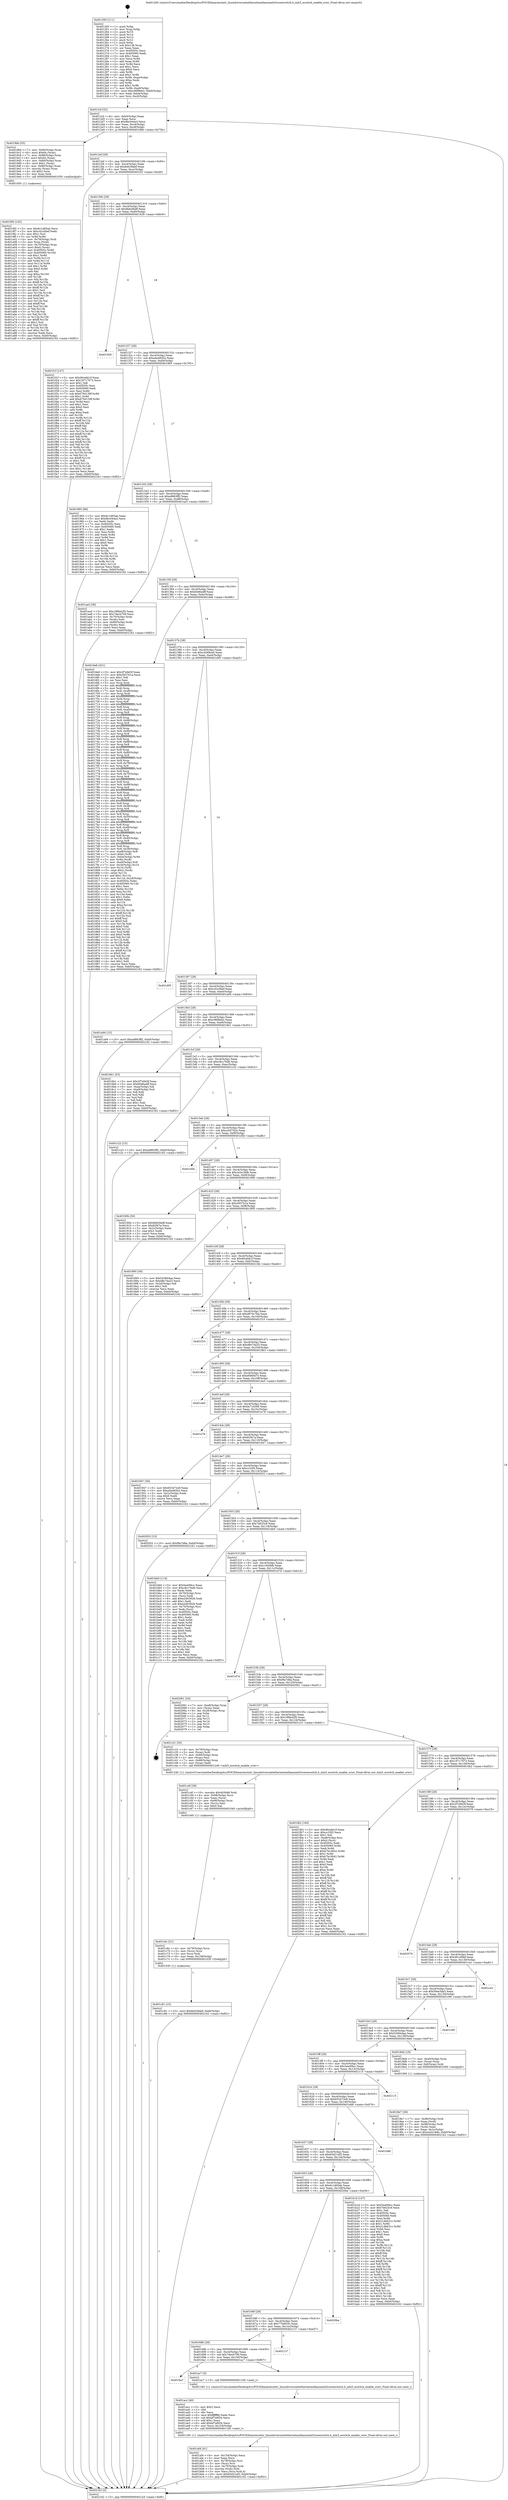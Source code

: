 digraph "0x401260" {
  label = "0x401260 (/mnt/c/Users/mathe/Desktop/tcc/POCII/binaries/extr_linuxdriversnetethernetmellanoxmlx5coreeswitch.h_mlx5_eswitch_enable_sriov_Final-ollvm.out::main(0))"
  labelloc = "t"
  node[shape=record]

  Entry [label="",width=0.3,height=0.3,shape=circle,fillcolor=black,style=filled]
  "0x4012cf" [label="{
     0x4012cf [32]\l
     | [instrs]\l
     &nbsp;&nbsp;0x4012cf \<+6\>: mov -0xb0(%rbp),%eax\l
     &nbsp;&nbsp;0x4012d5 \<+2\>: mov %eax,%ecx\l
     &nbsp;&nbsp;0x4012d7 \<+6\>: sub $0x8bc044a3,%ecx\l
     &nbsp;&nbsp;0x4012dd \<+6\>: mov %eax,-0xc4(%rbp)\l
     &nbsp;&nbsp;0x4012e3 \<+6\>: mov %ecx,-0xc8(%rbp)\l
     &nbsp;&nbsp;0x4012e9 \<+6\>: je 00000000004019bb \<main+0x75b\>\l
  }"]
  "0x4019bb" [label="{
     0x4019bb [55]\l
     | [instrs]\l
     &nbsp;&nbsp;0x4019bb \<+7\>: mov -0x90(%rbp),%rax\l
     &nbsp;&nbsp;0x4019c2 \<+6\>: movl $0x64,(%rax)\l
     &nbsp;&nbsp;0x4019c8 \<+7\>: mov -0x88(%rbp),%rax\l
     &nbsp;&nbsp;0x4019cf \<+6\>: movl $0x64,(%rax)\l
     &nbsp;&nbsp;0x4019d5 \<+4\>: mov -0x80(%rbp),%rax\l
     &nbsp;&nbsp;0x4019d9 \<+6\>: movl $0x1,(%rax)\l
     &nbsp;&nbsp;0x4019df \<+4\>: mov -0x80(%rbp),%rax\l
     &nbsp;&nbsp;0x4019e3 \<+3\>: movslq (%rax),%rax\l
     &nbsp;&nbsp;0x4019e6 \<+4\>: shl $0x2,%rax\l
     &nbsp;&nbsp;0x4019ea \<+3\>: mov %rax,%rdi\l
     &nbsp;&nbsp;0x4019ed \<+5\>: call 0000000000401050 \<malloc@plt\>\l
     | [calls]\l
     &nbsp;&nbsp;0x401050 \{1\} (unknown)\l
  }"]
  "0x4012ef" [label="{
     0x4012ef [28]\l
     | [instrs]\l
     &nbsp;&nbsp;0x4012ef \<+5\>: jmp 00000000004012f4 \<main+0x94\>\l
     &nbsp;&nbsp;0x4012f4 \<+6\>: mov -0xc4(%rbp),%eax\l
     &nbsp;&nbsp;0x4012fa \<+5\>: sub $0x8d438abf,%eax\l
     &nbsp;&nbsp;0x4012ff \<+6\>: mov %eax,-0xcc(%rbp)\l
     &nbsp;&nbsp;0x401305 \<+6\>: je 0000000000401f1f \<main+0xcbf\>\l
  }"]
  Exit [label="",width=0.3,height=0.3,shape=circle,fillcolor=black,style=filled,peripheries=2]
  "0x401f1f" [label="{
     0x401f1f [147]\l
     | [instrs]\l
     &nbsp;&nbsp;0x401f1f \<+5\>: mov $0xd0cebb1f,%eax\l
     &nbsp;&nbsp;0x401f24 \<+5\>: mov $0x19717073,%ecx\l
     &nbsp;&nbsp;0x401f29 \<+2\>: mov $0x1,%dl\l
     &nbsp;&nbsp;0x401f2b \<+7\>: mov 0x40505c,%esi\l
     &nbsp;&nbsp;0x401f32 \<+7\>: mov 0x405060,%edi\l
     &nbsp;&nbsp;0x401f39 \<+3\>: mov %esi,%r8d\l
     &nbsp;&nbsp;0x401f3c \<+7\>: sub $0x6794139f,%r8d\l
     &nbsp;&nbsp;0x401f43 \<+4\>: sub $0x1,%r8d\l
     &nbsp;&nbsp;0x401f47 \<+7\>: add $0x6794139f,%r8d\l
     &nbsp;&nbsp;0x401f4e \<+4\>: imul %r8d,%esi\l
     &nbsp;&nbsp;0x401f52 \<+3\>: and $0x1,%esi\l
     &nbsp;&nbsp;0x401f55 \<+3\>: cmp $0x0,%esi\l
     &nbsp;&nbsp;0x401f58 \<+4\>: sete %r9b\l
     &nbsp;&nbsp;0x401f5c \<+3\>: cmp $0xa,%edi\l
     &nbsp;&nbsp;0x401f5f \<+4\>: setl %r10b\l
     &nbsp;&nbsp;0x401f63 \<+3\>: mov %r9b,%r11b\l
     &nbsp;&nbsp;0x401f66 \<+4\>: xor $0xff,%r11b\l
     &nbsp;&nbsp;0x401f6a \<+3\>: mov %r10b,%bl\l
     &nbsp;&nbsp;0x401f6d \<+3\>: xor $0xff,%bl\l
     &nbsp;&nbsp;0x401f70 \<+3\>: xor $0x1,%dl\l
     &nbsp;&nbsp;0x401f73 \<+3\>: mov %r11b,%r14b\l
     &nbsp;&nbsp;0x401f76 \<+4\>: and $0xff,%r14b\l
     &nbsp;&nbsp;0x401f7a \<+3\>: and %dl,%r9b\l
     &nbsp;&nbsp;0x401f7d \<+3\>: mov %bl,%r15b\l
     &nbsp;&nbsp;0x401f80 \<+4\>: and $0xff,%r15b\l
     &nbsp;&nbsp;0x401f84 \<+3\>: and %dl,%r10b\l
     &nbsp;&nbsp;0x401f87 \<+3\>: or %r9b,%r14b\l
     &nbsp;&nbsp;0x401f8a \<+3\>: or %r10b,%r15b\l
     &nbsp;&nbsp;0x401f8d \<+3\>: xor %r15b,%r14b\l
     &nbsp;&nbsp;0x401f90 \<+3\>: or %bl,%r11b\l
     &nbsp;&nbsp;0x401f93 \<+4\>: xor $0xff,%r11b\l
     &nbsp;&nbsp;0x401f97 \<+3\>: or $0x1,%dl\l
     &nbsp;&nbsp;0x401f9a \<+3\>: and %dl,%r11b\l
     &nbsp;&nbsp;0x401f9d \<+3\>: or %r11b,%r14b\l
     &nbsp;&nbsp;0x401fa0 \<+4\>: test $0x1,%r14b\l
     &nbsp;&nbsp;0x401fa4 \<+3\>: cmovne %ecx,%eax\l
     &nbsp;&nbsp;0x401fa7 \<+6\>: mov %eax,-0xb0(%rbp)\l
     &nbsp;&nbsp;0x401fad \<+5\>: jmp 0000000000402162 \<main+0xf02\>\l
  }"]
  "0x40130b" [label="{
     0x40130b [28]\l
     | [instrs]\l
     &nbsp;&nbsp;0x40130b \<+5\>: jmp 0000000000401310 \<main+0xb0\>\l
     &nbsp;&nbsp;0x401310 \<+6\>: mov -0xc4(%rbp),%eax\l
     &nbsp;&nbsp;0x401316 \<+5\>: sub $0x9b628a9f,%eax\l
     &nbsp;&nbsp;0x40131b \<+6\>: mov %eax,-0xd0(%rbp)\l
     &nbsp;&nbsp;0x401321 \<+6\>: je 0000000000401929 \<main+0x6c9\>\l
  }"]
  "0x401c81" [label="{
     0x401c81 [15]\l
     | [instrs]\l
     &nbsp;&nbsp;0x401c81 \<+10\>: movl $0x8d438abf,-0xb0(%rbp)\l
     &nbsp;&nbsp;0x401c8b \<+5\>: jmp 0000000000402162 \<main+0xf02\>\l
  }"]
  "0x401929" [label="{
     0x401929\l
  }", style=dashed]
  "0x401327" [label="{
     0x401327 [28]\l
     | [instrs]\l
     &nbsp;&nbsp;0x401327 \<+5\>: jmp 000000000040132c \<main+0xcc\>\l
     &nbsp;&nbsp;0x40132c \<+6\>: mov -0xc4(%rbp),%eax\l
     &nbsp;&nbsp;0x401332 \<+5\>: sub $0xa4a482b2,%eax\l
     &nbsp;&nbsp;0x401337 \<+6\>: mov %eax,-0xd4(%rbp)\l
     &nbsp;&nbsp;0x40133d \<+6\>: je 0000000000401965 \<main+0x705\>\l
  }"]
  "0x401c6c" [label="{
     0x401c6c [21]\l
     | [instrs]\l
     &nbsp;&nbsp;0x401c6c \<+4\>: mov -0x78(%rbp),%rcx\l
     &nbsp;&nbsp;0x401c70 \<+3\>: mov (%rcx),%rcx\l
     &nbsp;&nbsp;0x401c73 \<+3\>: mov %rcx,%rdi\l
     &nbsp;&nbsp;0x401c76 \<+6\>: mov %eax,-0x158(%rbp)\l
     &nbsp;&nbsp;0x401c7c \<+5\>: call 0000000000401030 \<free@plt\>\l
     | [calls]\l
     &nbsp;&nbsp;0x401030 \{1\} (unknown)\l
  }"]
  "0x401965" [label="{
     0x401965 [86]\l
     | [instrs]\l
     &nbsp;&nbsp;0x401965 \<+5\>: mov $0x6c1d65ab,%eax\l
     &nbsp;&nbsp;0x40196a \<+5\>: mov $0x8bc044a3,%ecx\l
     &nbsp;&nbsp;0x40196f \<+2\>: xor %edx,%edx\l
     &nbsp;&nbsp;0x401971 \<+7\>: mov 0x40505c,%esi\l
     &nbsp;&nbsp;0x401978 \<+7\>: mov 0x405060,%edi\l
     &nbsp;&nbsp;0x40197f \<+3\>: sub $0x1,%edx\l
     &nbsp;&nbsp;0x401982 \<+3\>: mov %esi,%r8d\l
     &nbsp;&nbsp;0x401985 \<+3\>: add %edx,%r8d\l
     &nbsp;&nbsp;0x401988 \<+4\>: imul %r8d,%esi\l
     &nbsp;&nbsp;0x40198c \<+3\>: and $0x1,%esi\l
     &nbsp;&nbsp;0x40198f \<+3\>: cmp $0x0,%esi\l
     &nbsp;&nbsp;0x401992 \<+4\>: sete %r9b\l
     &nbsp;&nbsp;0x401996 \<+3\>: cmp $0xa,%edi\l
     &nbsp;&nbsp;0x401999 \<+4\>: setl %r10b\l
     &nbsp;&nbsp;0x40199d \<+3\>: mov %r9b,%r11b\l
     &nbsp;&nbsp;0x4019a0 \<+3\>: and %r10b,%r11b\l
     &nbsp;&nbsp;0x4019a3 \<+3\>: xor %r10b,%r9b\l
     &nbsp;&nbsp;0x4019a6 \<+3\>: or %r9b,%r11b\l
     &nbsp;&nbsp;0x4019a9 \<+4\>: test $0x1,%r11b\l
     &nbsp;&nbsp;0x4019ad \<+3\>: cmovne %ecx,%eax\l
     &nbsp;&nbsp;0x4019b0 \<+6\>: mov %eax,-0xb0(%rbp)\l
     &nbsp;&nbsp;0x4019b6 \<+5\>: jmp 0000000000402162 \<main+0xf02\>\l
  }"]
  "0x401343" [label="{
     0x401343 [28]\l
     | [instrs]\l
     &nbsp;&nbsp;0x401343 \<+5\>: jmp 0000000000401348 \<main+0xe8\>\l
     &nbsp;&nbsp;0x401348 \<+6\>: mov -0xc4(%rbp),%eax\l
     &nbsp;&nbsp;0x40134e \<+5\>: sub $0xa9863ff2,%eax\l
     &nbsp;&nbsp;0x401353 \<+6\>: mov %eax,-0xd8(%rbp)\l
     &nbsp;&nbsp;0x401359 \<+6\>: je 0000000000401aa3 \<main+0x843\>\l
  }"]
  "0x401c4f" [label="{
     0x401c4f [29]\l
     | [instrs]\l
     &nbsp;&nbsp;0x401c4f \<+10\>: movabs $0x4030d6,%rdi\l
     &nbsp;&nbsp;0x401c59 \<+4\>: mov -0x68(%rbp),%rcx\l
     &nbsp;&nbsp;0x401c5d \<+2\>: mov %eax,(%rcx)\l
     &nbsp;&nbsp;0x401c5f \<+4\>: mov -0x68(%rbp),%rcx\l
     &nbsp;&nbsp;0x401c63 \<+2\>: mov (%rcx),%esi\l
     &nbsp;&nbsp;0x401c65 \<+2\>: mov $0x0,%al\l
     &nbsp;&nbsp;0x401c67 \<+5\>: call 0000000000401040 \<printf@plt\>\l
     | [calls]\l
     &nbsp;&nbsp;0x401040 \{1\} (unknown)\l
  }"]
  "0x401aa3" [label="{
     0x401aa3 [36]\l
     | [instrs]\l
     &nbsp;&nbsp;0x401aa3 \<+5\>: mov $0x188b42f5,%eax\l
     &nbsp;&nbsp;0x401aa8 \<+5\>: mov $0x7decb709,%ecx\l
     &nbsp;&nbsp;0x401aad \<+4\>: mov -0x70(%rbp),%rdx\l
     &nbsp;&nbsp;0x401ab1 \<+2\>: mov (%rdx),%esi\l
     &nbsp;&nbsp;0x401ab3 \<+4\>: mov -0x80(%rbp),%rdx\l
     &nbsp;&nbsp;0x401ab7 \<+2\>: cmp (%rdx),%esi\l
     &nbsp;&nbsp;0x401ab9 \<+3\>: cmovl %ecx,%eax\l
     &nbsp;&nbsp;0x401abc \<+6\>: mov %eax,-0xb0(%rbp)\l
     &nbsp;&nbsp;0x401ac2 \<+5\>: jmp 0000000000402162 \<main+0xf02\>\l
  }"]
  "0x40135f" [label="{
     0x40135f [28]\l
     | [instrs]\l
     &nbsp;&nbsp;0x40135f \<+5\>: jmp 0000000000401364 \<main+0x104\>\l
     &nbsp;&nbsp;0x401364 \<+6\>: mov -0xc4(%rbp),%eax\l
     &nbsp;&nbsp;0x40136a \<+5\>: sub $0xb0d6a4ff,%eax\l
     &nbsp;&nbsp;0x40136f \<+6\>: mov %eax,-0xdc(%rbp)\l
     &nbsp;&nbsp;0x401375 \<+6\>: je 00000000004016e6 \<main+0x486\>\l
  }"]
  "0x401af4" [label="{
     0x401af4 [41]\l
     | [instrs]\l
     &nbsp;&nbsp;0x401af4 \<+6\>: mov -0x154(%rbp),%ecx\l
     &nbsp;&nbsp;0x401afa \<+3\>: imul %eax,%ecx\l
     &nbsp;&nbsp;0x401afd \<+4\>: mov -0x78(%rbp),%rsi\l
     &nbsp;&nbsp;0x401b01 \<+3\>: mov (%rsi),%rsi\l
     &nbsp;&nbsp;0x401b04 \<+4\>: mov -0x70(%rbp),%rdi\l
     &nbsp;&nbsp;0x401b08 \<+3\>: movslq (%rdi),%rdi\l
     &nbsp;&nbsp;0x401b0b \<+3\>: mov %ecx,(%rsi,%rdi,4)\l
     &nbsp;&nbsp;0x401b0e \<+10\>: movl $0x65d21af3,-0xb0(%rbp)\l
     &nbsp;&nbsp;0x401b18 \<+5\>: jmp 0000000000402162 \<main+0xf02\>\l
  }"]
  "0x4016e6" [label="{
     0x4016e6 [431]\l
     | [instrs]\l
     &nbsp;&nbsp;0x4016e6 \<+5\>: mov $0x2f7e9d3f,%eax\l
     &nbsp;&nbsp;0x4016eb \<+5\>: mov $0xcf457b1a,%ecx\l
     &nbsp;&nbsp;0x4016f0 \<+2\>: mov $0x1,%dl\l
     &nbsp;&nbsp;0x4016f2 \<+2\>: xor %esi,%esi\l
     &nbsp;&nbsp;0x4016f4 \<+3\>: mov %rsp,%rdi\l
     &nbsp;&nbsp;0x4016f7 \<+4\>: add $0xfffffffffffffff0,%rdi\l
     &nbsp;&nbsp;0x4016fb \<+3\>: mov %rdi,%rsp\l
     &nbsp;&nbsp;0x4016fe \<+7\>: mov %rdi,-0xa8(%rbp)\l
     &nbsp;&nbsp;0x401705 \<+3\>: mov %rsp,%rdi\l
     &nbsp;&nbsp;0x401708 \<+4\>: add $0xfffffffffffffff0,%rdi\l
     &nbsp;&nbsp;0x40170c \<+3\>: mov %rdi,%rsp\l
     &nbsp;&nbsp;0x40170f \<+3\>: mov %rsp,%r8\l
     &nbsp;&nbsp;0x401712 \<+4\>: add $0xfffffffffffffff0,%r8\l
     &nbsp;&nbsp;0x401716 \<+3\>: mov %r8,%rsp\l
     &nbsp;&nbsp;0x401719 \<+7\>: mov %r8,-0xa0(%rbp)\l
     &nbsp;&nbsp;0x401720 \<+3\>: mov %rsp,%r8\l
     &nbsp;&nbsp;0x401723 \<+4\>: add $0xfffffffffffffff0,%r8\l
     &nbsp;&nbsp;0x401727 \<+3\>: mov %r8,%rsp\l
     &nbsp;&nbsp;0x40172a \<+7\>: mov %r8,-0x98(%rbp)\l
     &nbsp;&nbsp;0x401731 \<+3\>: mov %rsp,%r8\l
     &nbsp;&nbsp;0x401734 \<+4\>: add $0xfffffffffffffff0,%r8\l
     &nbsp;&nbsp;0x401738 \<+3\>: mov %r8,%rsp\l
     &nbsp;&nbsp;0x40173b \<+7\>: mov %r8,-0x90(%rbp)\l
     &nbsp;&nbsp;0x401742 \<+3\>: mov %rsp,%r8\l
     &nbsp;&nbsp;0x401745 \<+4\>: add $0xfffffffffffffff0,%r8\l
     &nbsp;&nbsp;0x401749 \<+3\>: mov %r8,%rsp\l
     &nbsp;&nbsp;0x40174c \<+7\>: mov %r8,-0x88(%rbp)\l
     &nbsp;&nbsp;0x401753 \<+3\>: mov %rsp,%r8\l
     &nbsp;&nbsp;0x401756 \<+4\>: add $0xfffffffffffffff0,%r8\l
     &nbsp;&nbsp;0x40175a \<+3\>: mov %r8,%rsp\l
     &nbsp;&nbsp;0x40175d \<+4\>: mov %r8,-0x80(%rbp)\l
     &nbsp;&nbsp;0x401761 \<+3\>: mov %rsp,%r8\l
     &nbsp;&nbsp;0x401764 \<+4\>: add $0xfffffffffffffff0,%r8\l
     &nbsp;&nbsp;0x401768 \<+3\>: mov %r8,%rsp\l
     &nbsp;&nbsp;0x40176b \<+4\>: mov %r8,-0x78(%rbp)\l
     &nbsp;&nbsp;0x40176f \<+3\>: mov %rsp,%r8\l
     &nbsp;&nbsp;0x401772 \<+4\>: add $0xfffffffffffffff0,%r8\l
     &nbsp;&nbsp;0x401776 \<+3\>: mov %r8,%rsp\l
     &nbsp;&nbsp;0x401779 \<+4\>: mov %r8,-0x70(%rbp)\l
     &nbsp;&nbsp;0x40177d \<+3\>: mov %rsp,%r8\l
     &nbsp;&nbsp;0x401780 \<+4\>: add $0xfffffffffffffff0,%r8\l
     &nbsp;&nbsp;0x401784 \<+3\>: mov %r8,%rsp\l
     &nbsp;&nbsp;0x401787 \<+4\>: mov %r8,-0x68(%rbp)\l
     &nbsp;&nbsp;0x40178b \<+3\>: mov %rsp,%r8\l
     &nbsp;&nbsp;0x40178e \<+4\>: add $0xfffffffffffffff0,%r8\l
     &nbsp;&nbsp;0x401792 \<+3\>: mov %r8,%rsp\l
     &nbsp;&nbsp;0x401795 \<+4\>: mov %r8,-0x60(%rbp)\l
     &nbsp;&nbsp;0x401799 \<+3\>: mov %rsp,%r8\l
     &nbsp;&nbsp;0x40179c \<+4\>: add $0xfffffffffffffff0,%r8\l
     &nbsp;&nbsp;0x4017a0 \<+3\>: mov %r8,%rsp\l
     &nbsp;&nbsp;0x4017a3 \<+4\>: mov %r8,-0x58(%rbp)\l
     &nbsp;&nbsp;0x4017a7 \<+3\>: mov %rsp,%r8\l
     &nbsp;&nbsp;0x4017aa \<+4\>: add $0xfffffffffffffff0,%r8\l
     &nbsp;&nbsp;0x4017ae \<+3\>: mov %r8,%rsp\l
     &nbsp;&nbsp;0x4017b1 \<+4\>: mov %r8,-0x50(%rbp)\l
     &nbsp;&nbsp;0x4017b5 \<+3\>: mov %rsp,%r8\l
     &nbsp;&nbsp;0x4017b8 \<+4\>: add $0xfffffffffffffff0,%r8\l
     &nbsp;&nbsp;0x4017bc \<+3\>: mov %r8,%rsp\l
     &nbsp;&nbsp;0x4017bf \<+4\>: mov %r8,-0x48(%rbp)\l
     &nbsp;&nbsp;0x4017c3 \<+3\>: mov %rsp,%r8\l
     &nbsp;&nbsp;0x4017c6 \<+4\>: add $0xfffffffffffffff0,%r8\l
     &nbsp;&nbsp;0x4017ca \<+3\>: mov %r8,%rsp\l
     &nbsp;&nbsp;0x4017cd \<+4\>: mov %r8,-0x40(%rbp)\l
     &nbsp;&nbsp;0x4017d1 \<+3\>: mov %rsp,%r8\l
     &nbsp;&nbsp;0x4017d4 \<+4\>: add $0xfffffffffffffff0,%r8\l
     &nbsp;&nbsp;0x4017d8 \<+3\>: mov %r8,%rsp\l
     &nbsp;&nbsp;0x4017db \<+4\>: mov %r8,-0x38(%rbp)\l
     &nbsp;&nbsp;0x4017df \<+7\>: mov -0xa8(%rbp),%r8\l
     &nbsp;&nbsp;0x4017e6 \<+7\>: movl $0x0,(%r8)\l
     &nbsp;&nbsp;0x4017ed \<+7\>: mov -0xb4(%rbp),%r9d\l
     &nbsp;&nbsp;0x4017f4 \<+3\>: mov %r9d,(%rdi)\l
     &nbsp;&nbsp;0x4017f7 \<+7\>: mov -0xa0(%rbp),%r8\l
     &nbsp;&nbsp;0x4017fe \<+7\>: mov -0xc0(%rbp),%r10\l
     &nbsp;&nbsp;0x401805 \<+3\>: mov %r10,(%r8)\l
     &nbsp;&nbsp;0x401808 \<+3\>: cmpl $0x2,(%rdi)\l
     &nbsp;&nbsp;0x40180b \<+4\>: setne %r11b\l
     &nbsp;&nbsp;0x40180f \<+4\>: and $0x1,%r11b\l
     &nbsp;&nbsp;0x401813 \<+4\>: mov %r11b,-0x2d(%rbp)\l
     &nbsp;&nbsp;0x401817 \<+7\>: mov 0x40505c,%ebx\l
     &nbsp;&nbsp;0x40181e \<+8\>: mov 0x405060,%r14d\l
     &nbsp;&nbsp;0x401826 \<+3\>: sub $0x1,%esi\l
     &nbsp;&nbsp;0x401829 \<+3\>: mov %ebx,%r15d\l
     &nbsp;&nbsp;0x40182c \<+3\>: add %esi,%r15d\l
     &nbsp;&nbsp;0x40182f \<+4\>: imul %r15d,%ebx\l
     &nbsp;&nbsp;0x401833 \<+3\>: and $0x1,%ebx\l
     &nbsp;&nbsp;0x401836 \<+3\>: cmp $0x0,%ebx\l
     &nbsp;&nbsp;0x401839 \<+4\>: sete %r11b\l
     &nbsp;&nbsp;0x40183d \<+4\>: cmp $0xa,%r14d\l
     &nbsp;&nbsp;0x401841 \<+4\>: setl %r12b\l
     &nbsp;&nbsp;0x401845 \<+3\>: mov %r11b,%r13b\l
     &nbsp;&nbsp;0x401848 \<+4\>: xor $0xff,%r13b\l
     &nbsp;&nbsp;0x40184c \<+3\>: mov %r12b,%sil\l
     &nbsp;&nbsp;0x40184f \<+4\>: xor $0xff,%sil\l
     &nbsp;&nbsp;0x401853 \<+3\>: xor $0x0,%dl\l
     &nbsp;&nbsp;0x401856 \<+3\>: mov %r13b,%dil\l
     &nbsp;&nbsp;0x401859 \<+4\>: and $0x0,%dil\l
     &nbsp;&nbsp;0x40185d \<+3\>: and %dl,%r11b\l
     &nbsp;&nbsp;0x401860 \<+3\>: mov %sil,%r8b\l
     &nbsp;&nbsp;0x401863 \<+4\>: and $0x0,%r8b\l
     &nbsp;&nbsp;0x401867 \<+3\>: and %dl,%r12b\l
     &nbsp;&nbsp;0x40186a \<+3\>: or %r11b,%dil\l
     &nbsp;&nbsp;0x40186d \<+3\>: or %r12b,%r8b\l
     &nbsp;&nbsp;0x401870 \<+3\>: xor %r8b,%dil\l
     &nbsp;&nbsp;0x401873 \<+3\>: or %sil,%r13b\l
     &nbsp;&nbsp;0x401876 \<+4\>: xor $0xff,%r13b\l
     &nbsp;&nbsp;0x40187a \<+3\>: or $0x0,%dl\l
     &nbsp;&nbsp;0x40187d \<+3\>: and %dl,%r13b\l
     &nbsp;&nbsp;0x401880 \<+3\>: or %r13b,%dil\l
     &nbsp;&nbsp;0x401883 \<+4\>: test $0x1,%dil\l
     &nbsp;&nbsp;0x401887 \<+3\>: cmovne %ecx,%eax\l
     &nbsp;&nbsp;0x40188a \<+6\>: mov %eax,-0xb0(%rbp)\l
     &nbsp;&nbsp;0x401890 \<+5\>: jmp 0000000000402162 \<main+0xf02\>\l
  }"]
  "0x40137b" [label="{
     0x40137b [28]\l
     | [instrs]\l
     &nbsp;&nbsp;0x40137b \<+5\>: jmp 0000000000401380 \<main+0x120\>\l
     &nbsp;&nbsp;0x401380 \<+6\>: mov -0xc4(%rbp),%eax\l
     &nbsp;&nbsp;0x401386 \<+5\>: sub $0xc4268ce0,%eax\l
     &nbsp;&nbsp;0x40138b \<+6\>: mov %eax,-0xe0(%rbp)\l
     &nbsp;&nbsp;0x401391 \<+6\>: je 0000000000401d05 \<main+0xaa5\>\l
  }"]
  "0x401acc" [label="{
     0x401acc [40]\l
     | [instrs]\l
     &nbsp;&nbsp;0x401acc \<+5\>: mov $0x2,%ecx\l
     &nbsp;&nbsp;0x401ad1 \<+1\>: cltd\l
     &nbsp;&nbsp;0x401ad2 \<+2\>: idiv %ecx\l
     &nbsp;&nbsp;0x401ad4 \<+6\>: imul $0xfffffffe,%edx,%ecx\l
     &nbsp;&nbsp;0x401ada \<+6\>: sub $0xbf7e6f34,%ecx\l
     &nbsp;&nbsp;0x401ae0 \<+3\>: add $0x1,%ecx\l
     &nbsp;&nbsp;0x401ae3 \<+6\>: add $0xbf7e6f34,%ecx\l
     &nbsp;&nbsp;0x401ae9 \<+6\>: mov %ecx,-0x154(%rbp)\l
     &nbsp;&nbsp;0x401aef \<+5\>: call 0000000000401160 \<next_i\>\l
     | [calls]\l
     &nbsp;&nbsp;0x401160 \{1\} (/mnt/c/Users/mathe/Desktop/tcc/POCII/binaries/extr_linuxdriversnetethernetmellanoxmlx5coreeswitch.h_mlx5_eswitch_enable_sriov_Final-ollvm.out::next_i)\l
  }"]
  "0x401d05" [label="{
     0x401d05\l
  }", style=dashed]
  "0x401397" [label="{
     0x401397 [28]\l
     | [instrs]\l
     &nbsp;&nbsp;0x401397 \<+5\>: jmp 000000000040139c \<main+0x13c\>\l
     &nbsp;&nbsp;0x40139c \<+6\>: mov -0xc4(%rbp),%eax\l
     &nbsp;&nbsp;0x4013a2 \<+5\>: sub $0xc42c0bef,%eax\l
     &nbsp;&nbsp;0x4013a7 \<+6\>: mov %eax,-0xe4(%rbp)\l
     &nbsp;&nbsp;0x4013ad \<+6\>: je 0000000000401a94 \<main+0x834\>\l
  }"]
  "0x4016a7" [label="{
     0x4016a7\l
  }", style=dashed]
  "0x401a94" [label="{
     0x401a94 [15]\l
     | [instrs]\l
     &nbsp;&nbsp;0x401a94 \<+10\>: movl $0xa9863ff2,-0xb0(%rbp)\l
     &nbsp;&nbsp;0x401a9e \<+5\>: jmp 0000000000402162 \<main+0xf02\>\l
  }"]
  "0x4013b3" [label="{
     0x4013b3 [28]\l
     | [instrs]\l
     &nbsp;&nbsp;0x4013b3 \<+5\>: jmp 00000000004013b8 \<main+0x158\>\l
     &nbsp;&nbsp;0x4013b8 \<+6\>: mov -0xc4(%rbp),%eax\l
     &nbsp;&nbsp;0x4013be \<+5\>: sub $0xc96f9eb2,%eax\l
     &nbsp;&nbsp;0x4013c3 \<+6\>: mov %eax,-0xe8(%rbp)\l
     &nbsp;&nbsp;0x4013c9 \<+6\>: je 00000000004016b1 \<main+0x451\>\l
  }"]
  "0x401ac7" [label="{
     0x401ac7 [5]\l
     | [instrs]\l
     &nbsp;&nbsp;0x401ac7 \<+5\>: call 0000000000401160 \<next_i\>\l
     | [calls]\l
     &nbsp;&nbsp;0x401160 \{1\} (/mnt/c/Users/mathe/Desktop/tcc/POCII/binaries/extr_linuxdriversnetethernetmellanoxmlx5coreeswitch.h_mlx5_eswitch_enable_sriov_Final-ollvm.out::next_i)\l
  }"]
  "0x4016b1" [label="{
     0x4016b1 [53]\l
     | [instrs]\l
     &nbsp;&nbsp;0x4016b1 \<+5\>: mov $0x2f7e9d3f,%eax\l
     &nbsp;&nbsp;0x4016b6 \<+5\>: mov $0xb0d6a4ff,%ecx\l
     &nbsp;&nbsp;0x4016bb \<+6\>: mov -0xaa(%rbp),%dl\l
     &nbsp;&nbsp;0x4016c1 \<+7\>: mov -0xa9(%rbp),%sil\l
     &nbsp;&nbsp;0x4016c8 \<+3\>: mov %dl,%dil\l
     &nbsp;&nbsp;0x4016cb \<+3\>: and %sil,%dil\l
     &nbsp;&nbsp;0x4016ce \<+3\>: xor %sil,%dl\l
     &nbsp;&nbsp;0x4016d1 \<+3\>: or %dl,%dil\l
     &nbsp;&nbsp;0x4016d4 \<+4\>: test $0x1,%dil\l
     &nbsp;&nbsp;0x4016d8 \<+3\>: cmovne %ecx,%eax\l
     &nbsp;&nbsp;0x4016db \<+6\>: mov %eax,-0xb0(%rbp)\l
     &nbsp;&nbsp;0x4016e1 \<+5\>: jmp 0000000000402162 \<main+0xf02\>\l
  }"]
  "0x4013cf" [label="{
     0x4013cf [28]\l
     | [instrs]\l
     &nbsp;&nbsp;0x4013cf \<+5\>: jmp 00000000004013d4 \<main+0x174\>\l
     &nbsp;&nbsp;0x4013d4 \<+6\>: mov -0xc4(%rbp),%eax\l
     &nbsp;&nbsp;0x4013da \<+5\>: sub $0xc9cc7bd6,%eax\l
     &nbsp;&nbsp;0x4013df \<+6\>: mov %eax,-0xec(%rbp)\l
     &nbsp;&nbsp;0x4013e5 \<+6\>: je 0000000000401c22 \<main+0x9c2\>\l
  }"]
  "0x402162" [label="{
     0x402162 [5]\l
     | [instrs]\l
     &nbsp;&nbsp;0x402162 \<+5\>: jmp 00000000004012cf \<main+0x6f\>\l
  }"]
  "0x401260" [label="{
     0x401260 [111]\l
     | [instrs]\l
     &nbsp;&nbsp;0x401260 \<+1\>: push %rbp\l
     &nbsp;&nbsp;0x401261 \<+3\>: mov %rsp,%rbp\l
     &nbsp;&nbsp;0x401264 \<+2\>: push %r15\l
     &nbsp;&nbsp;0x401266 \<+2\>: push %r14\l
     &nbsp;&nbsp;0x401268 \<+2\>: push %r13\l
     &nbsp;&nbsp;0x40126a \<+2\>: push %r12\l
     &nbsp;&nbsp;0x40126c \<+1\>: push %rbx\l
     &nbsp;&nbsp;0x40126d \<+7\>: sub $0x138,%rsp\l
     &nbsp;&nbsp;0x401274 \<+2\>: xor %eax,%eax\l
     &nbsp;&nbsp;0x401276 \<+7\>: mov 0x40505c,%ecx\l
     &nbsp;&nbsp;0x40127d \<+7\>: mov 0x405060,%edx\l
     &nbsp;&nbsp;0x401284 \<+3\>: sub $0x1,%eax\l
     &nbsp;&nbsp;0x401287 \<+3\>: mov %ecx,%r8d\l
     &nbsp;&nbsp;0x40128a \<+3\>: add %eax,%r8d\l
     &nbsp;&nbsp;0x40128d \<+4\>: imul %r8d,%ecx\l
     &nbsp;&nbsp;0x401291 \<+3\>: and $0x1,%ecx\l
     &nbsp;&nbsp;0x401294 \<+3\>: cmp $0x0,%ecx\l
     &nbsp;&nbsp;0x401297 \<+4\>: sete %r9b\l
     &nbsp;&nbsp;0x40129b \<+4\>: and $0x1,%r9b\l
     &nbsp;&nbsp;0x40129f \<+7\>: mov %r9b,-0xaa(%rbp)\l
     &nbsp;&nbsp;0x4012a6 \<+3\>: cmp $0xa,%edx\l
     &nbsp;&nbsp;0x4012a9 \<+4\>: setl %r9b\l
     &nbsp;&nbsp;0x4012ad \<+4\>: and $0x1,%r9b\l
     &nbsp;&nbsp;0x4012b1 \<+7\>: mov %r9b,-0xa9(%rbp)\l
     &nbsp;&nbsp;0x4012b8 \<+10\>: movl $0xc96f9eb2,-0xb0(%rbp)\l
     &nbsp;&nbsp;0x4012c2 \<+6\>: mov %edi,-0xb4(%rbp)\l
     &nbsp;&nbsp;0x4012c8 \<+7\>: mov %rsi,-0xc0(%rbp)\l
  }"]
  "0x40168b" [label="{
     0x40168b [28]\l
     | [instrs]\l
     &nbsp;&nbsp;0x40168b \<+5\>: jmp 0000000000401690 \<main+0x430\>\l
     &nbsp;&nbsp;0x401690 \<+6\>: mov -0xc4(%rbp),%eax\l
     &nbsp;&nbsp;0x401696 \<+5\>: sub $0x7decb709,%eax\l
     &nbsp;&nbsp;0x40169b \<+6\>: mov %eax,-0x150(%rbp)\l
     &nbsp;&nbsp;0x4016a1 \<+6\>: je 0000000000401ac7 \<main+0x867\>\l
  }"]
  "0x402137" [label="{
     0x402137\l
  }", style=dashed]
  "0x401c22" [label="{
     0x401c22 [15]\l
     | [instrs]\l
     &nbsp;&nbsp;0x401c22 \<+10\>: movl $0xa9863ff2,-0xb0(%rbp)\l
     &nbsp;&nbsp;0x401c2c \<+5\>: jmp 0000000000402162 \<main+0xf02\>\l
  }"]
  "0x4013eb" [label="{
     0x4013eb [28]\l
     | [instrs]\l
     &nbsp;&nbsp;0x4013eb \<+5\>: jmp 00000000004013f0 \<main+0x190\>\l
     &nbsp;&nbsp;0x4013f0 \<+6\>: mov -0xc4(%rbp),%eax\l
     &nbsp;&nbsp;0x4013f6 \<+5\>: sub $0xccb5742e,%eax\l
     &nbsp;&nbsp;0x4013fb \<+6\>: mov %eax,-0xf0(%rbp)\l
     &nbsp;&nbsp;0x401401 \<+6\>: je 0000000000401d5b \<main+0xafb\>\l
  }"]
  "0x40166f" [label="{
     0x40166f [28]\l
     | [instrs]\l
     &nbsp;&nbsp;0x40166f \<+5\>: jmp 0000000000401674 \<main+0x414\>\l
     &nbsp;&nbsp;0x401674 \<+6\>: mov -0xc4(%rbp),%eax\l
     &nbsp;&nbsp;0x40167a \<+5\>: sub $0x770d91fc,%eax\l
     &nbsp;&nbsp;0x40167f \<+6\>: mov %eax,-0x14c(%rbp)\l
     &nbsp;&nbsp;0x401685 \<+6\>: je 0000000000402137 \<main+0xed7\>\l
  }"]
  "0x401d5b" [label="{
     0x401d5b\l
  }", style=dashed]
  "0x401407" [label="{
     0x401407 [28]\l
     | [instrs]\l
     &nbsp;&nbsp;0x401407 \<+5\>: jmp 000000000040140c \<main+0x1ac\>\l
     &nbsp;&nbsp;0x40140c \<+6\>: mov -0xc4(%rbp),%eax\l
     &nbsp;&nbsp;0x401412 \<+5\>: sub $0xce2e18db,%eax\l
     &nbsp;&nbsp;0x401417 \<+6\>: mov %eax,-0xf4(%rbp)\l
     &nbsp;&nbsp;0x40141d \<+6\>: je 000000000040190b \<main+0x6ab\>\l
  }"]
  "0x4020be" [label="{
     0x4020be\l
  }", style=dashed]
  "0x40190b" [label="{
     0x40190b [30]\l
     | [instrs]\l
     &nbsp;&nbsp;0x40190b \<+5\>: mov $0x9b628a9f,%eax\l
     &nbsp;&nbsp;0x401910 \<+5\>: mov $0x82f47a,%ecx\l
     &nbsp;&nbsp;0x401915 \<+3\>: mov -0x2c(%rbp),%edx\l
     &nbsp;&nbsp;0x401918 \<+3\>: cmp $0x1,%edx\l
     &nbsp;&nbsp;0x40191b \<+3\>: cmovl %ecx,%eax\l
     &nbsp;&nbsp;0x40191e \<+6\>: mov %eax,-0xb0(%rbp)\l
     &nbsp;&nbsp;0x401924 \<+5\>: jmp 0000000000402162 \<main+0xf02\>\l
  }"]
  "0x401423" [label="{
     0x401423 [28]\l
     | [instrs]\l
     &nbsp;&nbsp;0x401423 \<+5\>: jmp 0000000000401428 \<main+0x1c8\>\l
     &nbsp;&nbsp;0x401428 \<+6\>: mov -0xc4(%rbp),%eax\l
     &nbsp;&nbsp;0x40142e \<+5\>: sub $0xcf457b1a,%eax\l
     &nbsp;&nbsp;0x401433 \<+6\>: mov %eax,-0xf8(%rbp)\l
     &nbsp;&nbsp;0x401439 \<+6\>: je 0000000000401895 \<main+0x635\>\l
  }"]
  "0x401653" [label="{
     0x401653 [28]\l
     | [instrs]\l
     &nbsp;&nbsp;0x401653 \<+5\>: jmp 0000000000401658 \<main+0x3f8\>\l
     &nbsp;&nbsp;0x401658 \<+6\>: mov -0xc4(%rbp),%eax\l
     &nbsp;&nbsp;0x40165e \<+5\>: sub $0x6c1d65ab,%eax\l
     &nbsp;&nbsp;0x401663 \<+6\>: mov %eax,-0x148(%rbp)\l
     &nbsp;&nbsp;0x401669 \<+6\>: je 00000000004020be \<main+0xe5e\>\l
  }"]
  "0x401895" [label="{
     0x401895 [30]\l
     | [instrs]\l
     &nbsp;&nbsp;0x401895 \<+5\>: mov $0x520844aa,%eax\l
     &nbsp;&nbsp;0x40189a \<+5\>: mov $0xd8e74a25,%ecx\l
     &nbsp;&nbsp;0x40189f \<+3\>: mov -0x2d(%rbp),%dl\l
     &nbsp;&nbsp;0x4018a2 \<+3\>: test $0x1,%dl\l
     &nbsp;&nbsp;0x4018a5 \<+3\>: cmovne %ecx,%eax\l
     &nbsp;&nbsp;0x4018a8 \<+6\>: mov %eax,-0xb0(%rbp)\l
     &nbsp;&nbsp;0x4018ae \<+5\>: jmp 0000000000402162 \<main+0xf02\>\l
  }"]
  "0x40143f" [label="{
     0x40143f [28]\l
     | [instrs]\l
     &nbsp;&nbsp;0x40143f \<+5\>: jmp 0000000000401444 \<main+0x1e4\>\l
     &nbsp;&nbsp;0x401444 \<+6\>: mov -0xc4(%rbp),%eax\l
     &nbsp;&nbsp;0x40144a \<+5\>: sub $0xd0cebb1f,%eax\l
     &nbsp;&nbsp;0x40144f \<+6\>: mov %eax,-0xfc(%rbp)\l
     &nbsp;&nbsp;0x401455 \<+6\>: je 000000000040214b \<main+0xeeb\>\l
  }"]
  "0x401b1d" [label="{
     0x401b1d [147]\l
     | [instrs]\l
     &nbsp;&nbsp;0x401b1d \<+5\>: mov $0x5ea0f4cc,%eax\l
     &nbsp;&nbsp;0x401b22 \<+5\>: mov $0x7b625c9,%ecx\l
     &nbsp;&nbsp;0x401b27 \<+2\>: mov $0x1,%dl\l
     &nbsp;&nbsp;0x401b29 \<+7\>: mov 0x40505c,%esi\l
     &nbsp;&nbsp;0x401b30 \<+7\>: mov 0x405060,%edi\l
     &nbsp;&nbsp;0x401b37 \<+3\>: mov %esi,%r8d\l
     &nbsp;&nbsp;0x401b3a \<+7\>: add $0x21dbb31c,%r8d\l
     &nbsp;&nbsp;0x401b41 \<+4\>: sub $0x1,%r8d\l
     &nbsp;&nbsp;0x401b45 \<+7\>: sub $0x21dbb31c,%r8d\l
     &nbsp;&nbsp;0x401b4c \<+4\>: imul %r8d,%esi\l
     &nbsp;&nbsp;0x401b50 \<+3\>: and $0x1,%esi\l
     &nbsp;&nbsp;0x401b53 \<+3\>: cmp $0x0,%esi\l
     &nbsp;&nbsp;0x401b56 \<+4\>: sete %r9b\l
     &nbsp;&nbsp;0x401b5a \<+3\>: cmp $0xa,%edi\l
     &nbsp;&nbsp;0x401b5d \<+4\>: setl %r10b\l
     &nbsp;&nbsp;0x401b61 \<+3\>: mov %r9b,%r11b\l
     &nbsp;&nbsp;0x401b64 \<+4\>: xor $0xff,%r11b\l
     &nbsp;&nbsp;0x401b68 \<+3\>: mov %r10b,%bl\l
     &nbsp;&nbsp;0x401b6b \<+3\>: xor $0xff,%bl\l
     &nbsp;&nbsp;0x401b6e \<+3\>: xor $0x1,%dl\l
     &nbsp;&nbsp;0x401b71 \<+3\>: mov %r11b,%r14b\l
     &nbsp;&nbsp;0x401b74 \<+4\>: and $0xff,%r14b\l
     &nbsp;&nbsp;0x401b78 \<+3\>: and %dl,%r9b\l
     &nbsp;&nbsp;0x401b7b \<+3\>: mov %bl,%r15b\l
     &nbsp;&nbsp;0x401b7e \<+4\>: and $0xff,%r15b\l
     &nbsp;&nbsp;0x401b82 \<+3\>: and %dl,%r10b\l
     &nbsp;&nbsp;0x401b85 \<+3\>: or %r9b,%r14b\l
     &nbsp;&nbsp;0x401b88 \<+3\>: or %r10b,%r15b\l
     &nbsp;&nbsp;0x401b8b \<+3\>: xor %r15b,%r14b\l
     &nbsp;&nbsp;0x401b8e \<+3\>: or %bl,%r11b\l
     &nbsp;&nbsp;0x401b91 \<+4\>: xor $0xff,%r11b\l
     &nbsp;&nbsp;0x401b95 \<+3\>: or $0x1,%dl\l
     &nbsp;&nbsp;0x401b98 \<+3\>: and %dl,%r11b\l
     &nbsp;&nbsp;0x401b9b \<+3\>: or %r11b,%r14b\l
     &nbsp;&nbsp;0x401b9e \<+4\>: test $0x1,%r14b\l
     &nbsp;&nbsp;0x401ba2 \<+3\>: cmovne %ecx,%eax\l
     &nbsp;&nbsp;0x401ba5 \<+6\>: mov %eax,-0xb0(%rbp)\l
     &nbsp;&nbsp;0x401bab \<+5\>: jmp 0000000000402162 \<main+0xf02\>\l
  }"]
  "0x40214b" [label="{
     0x40214b\l
  }", style=dashed]
  "0x40145b" [label="{
     0x40145b [28]\l
     | [instrs]\l
     &nbsp;&nbsp;0x40145b \<+5\>: jmp 0000000000401460 \<main+0x200\>\l
     &nbsp;&nbsp;0x401460 \<+6\>: mov -0xc4(%rbp),%eax\l
     &nbsp;&nbsp;0x401466 \<+5\>: sub $0xd870c7bd,%eax\l
     &nbsp;&nbsp;0x40146b \<+6\>: mov %eax,-0x100(%rbp)\l
     &nbsp;&nbsp;0x401471 \<+6\>: je 0000000000401f10 \<main+0xcb0\>\l
  }"]
  "0x401637" [label="{
     0x401637 [28]\l
     | [instrs]\l
     &nbsp;&nbsp;0x401637 \<+5\>: jmp 000000000040163c \<main+0x3dc\>\l
     &nbsp;&nbsp;0x40163c \<+6\>: mov -0xc4(%rbp),%eax\l
     &nbsp;&nbsp;0x401642 \<+5\>: sub $0x65d21af3,%eax\l
     &nbsp;&nbsp;0x401647 \<+6\>: mov %eax,-0x144(%rbp)\l
     &nbsp;&nbsp;0x40164d \<+6\>: je 0000000000401b1d \<main+0x8bd\>\l
  }"]
  "0x401f10" [label="{
     0x401f10\l
  }", style=dashed]
  "0x401477" [label="{
     0x401477 [28]\l
     | [instrs]\l
     &nbsp;&nbsp;0x401477 \<+5\>: jmp 000000000040147c \<main+0x21c\>\l
     &nbsp;&nbsp;0x40147c \<+6\>: mov -0xc4(%rbp),%eax\l
     &nbsp;&nbsp;0x401482 \<+5\>: sub $0xd8e74a25,%eax\l
     &nbsp;&nbsp;0x401487 \<+6\>: mov %eax,-0x104(%rbp)\l
     &nbsp;&nbsp;0x40148d \<+6\>: je 00000000004018b3 \<main+0x653\>\l
  }"]
  "0x401dd6" [label="{
     0x401dd6\l
  }", style=dashed]
  "0x4018b3" [label="{
     0x4018b3\l
  }", style=dashed]
  "0x401493" [label="{
     0x401493 [28]\l
     | [instrs]\l
     &nbsp;&nbsp;0x401493 \<+5\>: jmp 0000000000401498 \<main+0x238\>\l
     &nbsp;&nbsp;0x401498 \<+6\>: mov -0xc4(%rbp),%eax\l
     &nbsp;&nbsp;0x40149e \<+5\>: sub $0xef480d74,%eax\l
     &nbsp;&nbsp;0x4014a3 \<+6\>: mov %eax,-0x108(%rbp)\l
     &nbsp;&nbsp;0x4014a9 \<+6\>: je 0000000000401de5 \<main+0xb85\>\l
  }"]
  "0x40161b" [label="{
     0x40161b [28]\l
     | [instrs]\l
     &nbsp;&nbsp;0x40161b \<+5\>: jmp 0000000000401620 \<main+0x3c0\>\l
     &nbsp;&nbsp;0x401620 \<+6\>: mov -0xc4(%rbp),%eax\l
     &nbsp;&nbsp;0x401626 \<+5\>: sub $0x653472e9,%eax\l
     &nbsp;&nbsp;0x40162b \<+6\>: mov %eax,-0x140(%rbp)\l
     &nbsp;&nbsp;0x401631 \<+6\>: je 0000000000401dd6 \<main+0xb76\>\l
  }"]
  "0x401de5" [label="{
     0x401de5\l
  }", style=dashed]
  "0x4014af" [label="{
     0x4014af [28]\l
     | [instrs]\l
     &nbsp;&nbsp;0x4014af \<+5\>: jmp 00000000004014b4 \<main+0x254\>\l
     &nbsp;&nbsp;0x4014b4 \<+6\>: mov -0xc4(%rbp),%eax\l
     &nbsp;&nbsp;0x4014ba \<+5\>: sub $0xfa71d308,%eax\l
     &nbsp;&nbsp;0x4014bf \<+6\>: mov %eax,-0x10c(%rbp)\l
     &nbsp;&nbsp;0x4014c5 \<+6\>: je 0000000000401e78 \<main+0xc18\>\l
  }"]
  "0x402115" [label="{
     0x402115\l
  }", style=dashed]
  "0x401e78" [label="{
     0x401e78\l
  }", style=dashed]
  "0x4014cb" [label="{
     0x4014cb [28]\l
     | [instrs]\l
     &nbsp;&nbsp;0x4014cb \<+5\>: jmp 00000000004014d0 \<main+0x270\>\l
     &nbsp;&nbsp;0x4014d0 \<+6\>: mov -0xc4(%rbp),%eax\l
     &nbsp;&nbsp;0x4014d6 \<+5\>: sub $0x82f47a,%eax\l
     &nbsp;&nbsp;0x4014db \<+6\>: mov %eax,-0x110(%rbp)\l
     &nbsp;&nbsp;0x4014e1 \<+6\>: je 0000000000401947 \<main+0x6e7\>\l
  }"]
  "0x4019f2" [label="{
     0x4019f2 [162]\l
     | [instrs]\l
     &nbsp;&nbsp;0x4019f2 \<+5\>: mov $0x6c1d65ab,%ecx\l
     &nbsp;&nbsp;0x4019f7 \<+5\>: mov $0xc42c0bef,%edx\l
     &nbsp;&nbsp;0x4019fc \<+3\>: mov $0x1,%sil\l
     &nbsp;&nbsp;0x4019ff \<+3\>: xor %r8d,%r8d\l
     &nbsp;&nbsp;0x401a02 \<+4\>: mov -0x78(%rbp),%rdi\l
     &nbsp;&nbsp;0x401a06 \<+3\>: mov %rax,(%rdi)\l
     &nbsp;&nbsp;0x401a09 \<+4\>: mov -0x70(%rbp),%rax\l
     &nbsp;&nbsp;0x401a0d \<+6\>: movl $0x0,(%rax)\l
     &nbsp;&nbsp;0x401a13 \<+8\>: mov 0x40505c,%r9d\l
     &nbsp;&nbsp;0x401a1b \<+8\>: mov 0x405060,%r10d\l
     &nbsp;&nbsp;0x401a23 \<+4\>: sub $0x1,%r8d\l
     &nbsp;&nbsp;0x401a27 \<+3\>: mov %r9d,%r11d\l
     &nbsp;&nbsp;0x401a2a \<+3\>: add %r8d,%r11d\l
     &nbsp;&nbsp;0x401a2d \<+4\>: imul %r11d,%r9d\l
     &nbsp;&nbsp;0x401a31 \<+4\>: and $0x1,%r9d\l
     &nbsp;&nbsp;0x401a35 \<+4\>: cmp $0x0,%r9d\l
     &nbsp;&nbsp;0x401a39 \<+3\>: sete %bl\l
     &nbsp;&nbsp;0x401a3c \<+4\>: cmp $0xa,%r10d\l
     &nbsp;&nbsp;0x401a40 \<+4\>: setl %r14b\l
     &nbsp;&nbsp;0x401a44 \<+3\>: mov %bl,%r15b\l
     &nbsp;&nbsp;0x401a47 \<+4\>: xor $0xff,%r15b\l
     &nbsp;&nbsp;0x401a4b \<+3\>: mov %r14b,%r12b\l
     &nbsp;&nbsp;0x401a4e \<+4\>: xor $0xff,%r12b\l
     &nbsp;&nbsp;0x401a52 \<+4\>: xor $0x1,%sil\l
     &nbsp;&nbsp;0x401a56 \<+3\>: mov %r15b,%r13b\l
     &nbsp;&nbsp;0x401a59 \<+4\>: and $0xff,%r13b\l
     &nbsp;&nbsp;0x401a5d \<+3\>: and %sil,%bl\l
     &nbsp;&nbsp;0x401a60 \<+3\>: mov %r12b,%al\l
     &nbsp;&nbsp;0x401a63 \<+2\>: and $0xff,%al\l
     &nbsp;&nbsp;0x401a65 \<+3\>: and %sil,%r14b\l
     &nbsp;&nbsp;0x401a68 \<+3\>: or %bl,%r13b\l
     &nbsp;&nbsp;0x401a6b \<+3\>: or %r14b,%al\l
     &nbsp;&nbsp;0x401a6e \<+3\>: xor %al,%r13b\l
     &nbsp;&nbsp;0x401a71 \<+3\>: or %r12b,%r15b\l
     &nbsp;&nbsp;0x401a74 \<+4\>: xor $0xff,%r15b\l
     &nbsp;&nbsp;0x401a78 \<+4\>: or $0x1,%sil\l
     &nbsp;&nbsp;0x401a7c \<+3\>: and %sil,%r15b\l
     &nbsp;&nbsp;0x401a7f \<+3\>: or %r15b,%r13b\l
     &nbsp;&nbsp;0x401a82 \<+4\>: test $0x1,%r13b\l
     &nbsp;&nbsp;0x401a86 \<+3\>: cmovne %edx,%ecx\l
     &nbsp;&nbsp;0x401a89 \<+6\>: mov %ecx,-0xb0(%rbp)\l
     &nbsp;&nbsp;0x401a8f \<+5\>: jmp 0000000000402162 \<main+0xf02\>\l
  }"]
  "0x401947" [label="{
     0x401947 [30]\l
     | [instrs]\l
     &nbsp;&nbsp;0x401947 \<+5\>: mov $0x653472e9,%eax\l
     &nbsp;&nbsp;0x40194c \<+5\>: mov $0xa4a482b2,%ecx\l
     &nbsp;&nbsp;0x401951 \<+3\>: mov -0x2c(%rbp),%edx\l
     &nbsp;&nbsp;0x401954 \<+3\>: cmp $0x0,%edx\l
     &nbsp;&nbsp;0x401957 \<+3\>: cmove %ecx,%eax\l
     &nbsp;&nbsp;0x40195a \<+6\>: mov %eax,-0xb0(%rbp)\l
     &nbsp;&nbsp;0x401960 \<+5\>: jmp 0000000000402162 \<main+0xf02\>\l
  }"]
  "0x4014e7" [label="{
     0x4014e7 [28]\l
     | [instrs]\l
     &nbsp;&nbsp;0x4014e7 \<+5\>: jmp 00000000004014ec \<main+0x28c\>\l
     &nbsp;&nbsp;0x4014ec \<+6\>: mov -0xc4(%rbp),%eax\l
     &nbsp;&nbsp;0x4014f2 \<+5\>: sub $0xcc33f3,%eax\l
     &nbsp;&nbsp;0x4014f7 \<+6\>: mov %eax,-0x114(%rbp)\l
     &nbsp;&nbsp;0x4014fd \<+6\>: je 0000000000402052 \<main+0xdf2\>\l
  }"]
  "0x4018e7" [label="{
     0x4018e7 [36]\l
     | [instrs]\l
     &nbsp;&nbsp;0x4018e7 \<+7\>: mov -0x98(%rbp),%rdi\l
     &nbsp;&nbsp;0x4018ee \<+2\>: mov %eax,(%rdi)\l
     &nbsp;&nbsp;0x4018f0 \<+7\>: mov -0x98(%rbp),%rdi\l
     &nbsp;&nbsp;0x4018f7 \<+2\>: mov (%rdi),%eax\l
     &nbsp;&nbsp;0x4018f9 \<+3\>: mov %eax,-0x2c(%rbp)\l
     &nbsp;&nbsp;0x4018fc \<+10\>: movl $0xce2e18db,-0xb0(%rbp)\l
     &nbsp;&nbsp;0x401906 \<+5\>: jmp 0000000000402162 \<main+0xf02\>\l
  }"]
  "0x402052" [label="{
     0x402052 [15]\l
     | [instrs]\l
     &nbsp;&nbsp;0x402052 \<+10\>: movl $0xf9a7d8a,-0xb0(%rbp)\l
     &nbsp;&nbsp;0x40205c \<+5\>: jmp 0000000000402162 \<main+0xf02\>\l
  }"]
  "0x401503" [label="{
     0x401503 [28]\l
     | [instrs]\l
     &nbsp;&nbsp;0x401503 \<+5\>: jmp 0000000000401508 \<main+0x2a8\>\l
     &nbsp;&nbsp;0x401508 \<+6\>: mov -0xc4(%rbp),%eax\l
     &nbsp;&nbsp;0x40150e \<+5\>: sub $0x7b625c9,%eax\l
     &nbsp;&nbsp;0x401513 \<+6\>: mov %eax,-0x118(%rbp)\l
     &nbsp;&nbsp;0x401519 \<+6\>: je 0000000000401bb0 \<main+0x950\>\l
  }"]
  "0x4015ff" [label="{
     0x4015ff [28]\l
     | [instrs]\l
     &nbsp;&nbsp;0x4015ff \<+5\>: jmp 0000000000401604 \<main+0x3a4\>\l
     &nbsp;&nbsp;0x401604 \<+6\>: mov -0xc4(%rbp),%eax\l
     &nbsp;&nbsp;0x40160a \<+5\>: sub $0x5ea0f4cc,%eax\l
     &nbsp;&nbsp;0x40160f \<+6\>: mov %eax,-0x13c(%rbp)\l
     &nbsp;&nbsp;0x401615 \<+6\>: je 0000000000402115 \<main+0xeb5\>\l
  }"]
  "0x401bb0" [label="{
     0x401bb0 [114]\l
     | [instrs]\l
     &nbsp;&nbsp;0x401bb0 \<+5\>: mov $0x5ea0f4cc,%eax\l
     &nbsp;&nbsp;0x401bb5 \<+5\>: mov $0xc9cc7bd6,%ecx\l
     &nbsp;&nbsp;0x401bba \<+2\>: xor %edx,%edx\l
     &nbsp;&nbsp;0x401bbc \<+4\>: mov -0x70(%rbp),%rsi\l
     &nbsp;&nbsp;0x401bc0 \<+2\>: mov (%rsi),%edi\l
     &nbsp;&nbsp;0x401bc2 \<+6\>: add $0xe2d03928,%edi\l
     &nbsp;&nbsp;0x401bc8 \<+3\>: add $0x1,%edi\l
     &nbsp;&nbsp;0x401bcb \<+6\>: sub $0xe2d03928,%edi\l
     &nbsp;&nbsp;0x401bd1 \<+4\>: mov -0x70(%rbp),%rsi\l
     &nbsp;&nbsp;0x401bd5 \<+2\>: mov %edi,(%rsi)\l
     &nbsp;&nbsp;0x401bd7 \<+7\>: mov 0x40505c,%edi\l
     &nbsp;&nbsp;0x401bde \<+8\>: mov 0x405060,%r8d\l
     &nbsp;&nbsp;0x401be6 \<+3\>: sub $0x1,%edx\l
     &nbsp;&nbsp;0x401be9 \<+3\>: mov %edi,%r9d\l
     &nbsp;&nbsp;0x401bec \<+3\>: add %edx,%r9d\l
     &nbsp;&nbsp;0x401bef \<+4\>: imul %r9d,%edi\l
     &nbsp;&nbsp;0x401bf3 \<+3\>: and $0x1,%edi\l
     &nbsp;&nbsp;0x401bf6 \<+3\>: cmp $0x0,%edi\l
     &nbsp;&nbsp;0x401bf9 \<+4\>: sete %r10b\l
     &nbsp;&nbsp;0x401bfd \<+4\>: cmp $0xa,%r8d\l
     &nbsp;&nbsp;0x401c01 \<+4\>: setl %r11b\l
     &nbsp;&nbsp;0x401c05 \<+3\>: mov %r10b,%bl\l
     &nbsp;&nbsp;0x401c08 \<+3\>: and %r11b,%bl\l
     &nbsp;&nbsp;0x401c0b \<+3\>: xor %r11b,%r10b\l
     &nbsp;&nbsp;0x401c0e \<+3\>: or %r10b,%bl\l
     &nbsp;&nbsp;0x401c11 \<+3\>: test $0x1,%bl\l
     &nbsp;&nbsp;0x401c14 \<+3\>: cmovne %ecx,%eax\l
     &nbsp;&nbsp;0x401c17 \<+6\>: mov %eax,-0xb0(%rbp)\l
     &nbsp;&nbsp;0x401c1d \<+5\>: jmp 0000000000402162 \<main+0xf02\>\l
  }"]
  "0x40151f" [label="{
     0x40151f [28]\l
     | [instrs]\l
     &nbsp;&nbsp;0x40151f \<+5\>: jmp 0000000000401524 \<main+0x2c4\>\l
     &nbsp;&nbsp;0x401524 \<+6\>: mov -0xc4(%rbp),%eax\l
     &nbsp;&nbsp;0x40152a \<+5\>: sub $0xc160d0b,%eax\l
     &nbsp;&nbsp;0x40152f \<+6\>: mov %eax,-0x11c(%rbp)\l
     &nbsp;&nbsp;0x401535 \<+6\>: je 0000000000401d7d \<main+0xb1d\>\l
  }"]
  "0x4018d4" [label="{
     0x4018d4 [19]\l
     | [instrs]\l
     &nbsp;&nbsp;0x4018d4 \<+7\>: mov -0xa0(%rbp),%rax\l
     &nbsp;&nbsp;0x4018db \<+3\>: mov (%rax),%rax\l
     &nbsp;&nbsp;0x4018de \<+4\>: mov 0x8(%rax),%rdi\l
     &nbsp;&nbsp;0x4018e2 \<+5\>: call 0000000000401060 \<atoi@plt\>\l
     | [calls]\l
     &nbsp;&nbsp;0x401060 \{1\} (unknown)\l
  }"]
  "0x401d7d" [label="{
     0x401d7d\l
  }", style=dashed]
  "0x40153b" [label="{
     0x40153b [28]\l
     | [instrs]\l
     &nbsp;&nbsp;0x40153b \<+5\>: jmp 0000000000401540 \<main+0x2e0\>\l
     &nbsp;&nbsp;0x401540 \<+6\>: mov -0xc4(%rbp),%eax\l
     &nbsp;&nbsp;0x401546 \<+5\>: sub $0xf9a7d8a,%eax\l
     &nbsp;&nbsp;0x40154b \<+6\>: mov %eax,-0x120(%rbp)\l
     &nbsp;&nbsp;0x401551 \<+6\>: je 0000000000402061 \<main+0xe01\>\l
  }"]
  "0x4015e3" [label="{
     0x4015e3 [28]\l
     | [instrs]\l
     &nbsp;&nbsp;0x4015e3 \<+5\>: jmp 00000000004015e8 \<main+0x388\>\l
     &nbsp;&nbsp;0x4015e8 \<+6\>: mov -0xc4(%rbp),%eax\l
     &nbsp;&nbsp;0x4015ee \<+5\>: sub $0x520844aa,%eax\l
     &nbsp;&nbsp;0x4015f3 \<+6\>: mov %eax,-0x138(%rbp)\l
     &nbsp;&nbsp;0x4015f9 \<+6\>: je 00000000004018d4 \<main+0x674\>\l
  }"]
  "0x402061" [label="{
     0x402061 [24]\l
     | [instrs]\l
     &nbsp;&nbsp;0x402061 \<+7\>: mov -0xa8(%rbp),%rax\l
     &nbsp;&nbsp;0x402068 \<+2\>: mov (%rax),%eax\l
     &nbsp;&nbsp;0x40206a \<+4\>: lea -0x28(%rbp),%rsp\l
     &nbsp;&nbsp;0x40206e \<+1\>: pop %rbx\l
     &nbsp;&nbsp;0x40206f \<+2\>: pop %r12\l
     &nbsp;&nbsp;0x402071 \<+2\>: pop %r13\l
     &nbsp;&nbsp;0x402073 \<+2\>: pop %r14\l
     &nbsp;&nbsp;0x402075 \<+2\>: pop %r15\l
     &nbsp;&nbsp;0x402077 \<+1\>: pop %rbp\l
     &nbsp;&nbsp;0x402078 \<+1\>: ret\l
  }"]
  "0x401557" [label="{
     0x401557 [28]\l
     | [instrs]\l
     &nbsp;&nbsp;0x401557 \<+5\>: jmp 000000000040155c \<main+0x2fc\>\l
     &nbsp;&nbsp;0x40155c \<+6\>: mov -0xc4(%rbp),%eax\l
     &nbsp;&nbsp;0x401562 \<+5\>: sub $0x188b42f5,%eax\l
     &nbsp;&nbsp;0x401567 \<+6\>: mov %eax,-0x124(%rbp)\l
     &nbsp;&nbsp;0x40156d \<+6\>: je 0000000000401c31 \<main+0x9d1\>\l
  }"]
  "0x401c90" [label="{
     0x401c90\l
  }", style=dashed]
  "0x401c31" [label="{
     0x401c31 [30]\l
     | [instrs]\l
     &nbsp;&nbsp;0x401c31 \<+4\>: mov -0x78(%rbp),%rax\l
     &nbsp;&nbsp;0x401c35 \<+3\>: mov (%rax),%rdi\l
     &nbsp;&nbsp;0x401c38 \<+7\>: mov -0x90(%rbp),%rax\l
     &nbsp;&nbsp;0x401c3f \<+2\>: mov (%rax),%esi\l
     &nbsp;&nbsp;0x401c41 \<+7\>: mov -0x88(%rbp),%rax\l
     &nbsp;&nbsp;0x401c48 \<+2\>: mov (%rax),%edx\l
     &nbsp;&nbsp;0x401c4a \<+5\>: call 0000000000401240 \<mlx5_eswitch_enable_sriov\>\l
     | [calls]\l
     &nbsp;&nbsp;0x401240 \{1\} (/mnt/c/Users/mathe/Desktop/tcc/POCII/binaries/extr_linuxdriversnetethernetmellanoxmlx5coreeswitch.h_mlx5_eswitch_enable_sriov_Final-ollvm.out::mlx5_eswitch_enable_sriov)\l
  }"]
  "0x401573" [label="{
     0x401573 [28]\l
     | [instrs]\l
     &nbsp;&nbsp;0x401573 \<+5\>: jmp 0000000000401578 \<main+0x318\>\l
     &nbsp;&nbsp;0x401578 \<+6\>: mov -0xc4(%rbp),%eax\l
     &nbsp;&nbsp;0x40157e \<+5\>: sub $0x19717073,%eax\l
     &nbsp;&nbsp;0x401583 \<+6\>: mov %eax,-0x128(%rbp)\l
     &nbsp;&nbsp;0x401589 \<+6\>: je 0000000000401fb2 \<main+0xd52\>\l
  }"]
  "0x4015c7" [label="{
     0x4015c7 [28]\l
     | [instrs]\l
     &nbsp;&nbsp;0x4015c7 \<+5\>: jmp 00000000004015cc \<main+0x36c\>\l
     &nbsp;&nbsp;0x4015cc \<+6\>: mov -0xc4(%rbp),%eax\l
     &nbsp;&nbsp;0x4015d2 \<+5\>: sub $0x50ee3da3,%eax\l
     &nbsp;&nbsp;0x4015d7 \<+6\>: mov %eax,-0x134(%rbp)\l
     &nbsp;&nbsp;0x4015dd \<+6\>: je 0000000000401c90 \<main+0xa30\>\l
  }"]
  "0x401fb2" [label="{
     0x401fb2 [160]\l
     | [instrs]\l
     &nbsp;&nbsp;0x401fb2 \<+5\>: mov $0xd0cebb1f,%eax\l
     &nbsp;&nbsp;0x401fb7 \<+5\>: mov $0xcc33f3,%ecx\l
     &nbsp;&nbsp;0x401fbc \<+2\>: mov $0x1,%dl\l
     &nbsp;&nbsp;0x401fbe \<+7\>: mov -0xa8(%rbp),%rsi\l
     &nbsp;&nbsp;0x401fc5 \<+6\>: movl $0x0,(%rsi)\l
     &nbsp;&nbsp;0x401fcb \<+7\>: mov 0x40505c,%edi\l
     &nbsp;&nbsp;0x401fd2 \<+8\>: mov 0x405060,%r8d\l
     &nbsp;&nbsp;0x401fda \<+3\>: mov %edi,%r9d\l
     &nbsp;&nbsp;0x401fdd \<+7\>: add $0xb7bc3642,%r9d\l
     &nbsp;&nbsp;0x401fe4 \<+4\>: sub $0x1,%r9d\l
     &nbsp;&nbsp;0x401fe8 \<+7\>: sub $0xb7bc3642,%r9d\l
     &nbsp;&nbsp;0x401fef \<+4\>: imul %r9d,%edi\l
     &nbsp;&nbsp;0x401ff3 \<+3\>: and $0x1,%edi\l
     &nbsp;&nbsp;0x401ff6 \<+3\>: cmp $0x0,%edi\l
     &nbsp;&nbsp;0x401ff9 \<+4\>: sete %r10b\l
     &nbsp;&nbsp;0x401ffd \<+4\>: cmp $0xa,%r8d\l
     &nbsp;&nbsp;0x402001 \<+4\>: setl %r11b\l
     &nbsp;&nbsp;0x402005 \<+3\>: mov %r10b,%bl\l
     &nbsp;&nbsp;0x402008 \<+3\>: xor $0xff,%bl\l
     &nbsp;&nbsp;0x40200b \<+3\>: mov %r11b,%r14b\l
     &nbsp;&nbsp;0x40200e \<+4\>: xor $0xff,%r14b\l
     &nbsp;&nbsp;0x402012 \<+3\>: xor $0x1,%dl\l
     &nbsp;&nbsp;0x402015 \<+3\>: mov %bl,%r15b\l
     &nbsp;&nbsp;0x402018 \<+4\>: and $0xff,%r15b\l
     &nbsp;&nbsp;0x40201c \<+3\>: and %dl,%r10b\l
     &nbsp;&nbsp;0x40201f \<+3\>: mov %r14b,%r12b\l
     &nbsp;&nbsp;0x402022 \<+4\>: and $0xff,%r12b\l
     &nbsp;&nbsp;0x402026 \<+3\>: and %dl,%r11b\l
     &nbsp;&nbsp;0x402029 \<+3\>: or %r10b,%r15b\l
     &nbsp;&nbsp;0x40202c \<+3\>: or %r11b,%r12b\l
     &nbsp;&nbsp;0x40202f \<+3\>: xor %r12b,%r15b\l
     &nbsp;&nbsp;0x402032 \<+3\>: or %r14b,%bl\l
     &nbsp;&nbsp;0x402035 \<+3\>: xor $0xff,%bl\l
     &nbsp;&nbsp;0x402038 \<+3\>: or $0x1,%dl\l
     &nbsp;&nbsp;0x40203b \<+2\>: and %dl,%bl\l
     &nbsp;&nbsp;0x40203d \<+3\>: or %bl,%r15b\l
     &nbsp;&nbsp;0x402040 \<+4\>: test $0x1,%r15b\l
     &nbsp;&nbsp;0x402044 \<+3\>: cmovne %ecx,%eax\l
     &nbsp;&nbsp;0x402047 \<+6\>: mov %eax,-0xb0(%rbp)\l
     &nbsp;&nbsp;0x40204d \<+5\>: jmp 0000000000402162 \<main+0xf02\>\l
  }"]
  "0x40158f" [label="{
     0x40158f [28]\l
     | [instrs]\l
     &nbsp;&nbsp;0x40158f \<+5\>: jmp 0000000000401594 \<main+0x334\>\l
     &nbsp;&nbsp;0x401594 \<+6\>: mov -0xc4(%rbp),%eax\l
     &nbsp;&nbsp;0x40159a \<+5\>: sub $0x2f7e9d3f,%eax\l
     &nbsp;&nbsp;0x40159f \<+6\>: mov %eax,-0x12c(%rbp)\l
     &nbsp;&nbsp;0x4015a5 \<+6\>: je 0000000000402079 \<main+0xe19\>\l
  }"]
  "0x401ce1" [label="{
     0x401ce1\l
  }", style=dashed]
  "0x402079" [label="{
     0x402079\l
  }", style=dashed]
  "0x4015ab" [label="{
     0x4015ab [28]\l
     | [instrs]\l
     &nbsp;&nbsp;0x4015ab \<+5\>: jmp 00000000004015b0 \<main+0x350\>\l
     &nbsp;&nbsp;0x4015b0 \<+6\>: mov -0xc4(%rbp),%eax\l
     &nbsp;&nbsp;0x4015b6 \<+5\>: sub $0x491c99ef,%eax\l
     &nbsp;&nbsp;0x4015bb \<+6\>: mov %eax,-0x130(%rbp)\l
     &nbsp;&nbsp;0x4015c1 \<+6\>: je 0000000000401ce1 \<main+0xa81\>\l
  }"]
  Entry -> "0x401260" [label=" 1"]
  "0x4012cf" -> "0x4019bb" [label=" 1"]
  "0x4012cf" -> "0x4012ef" [label=" 19"]
  "0x402061" -> Exit [label=" 1"]
  "0x4012ef" -> "0x401f1f" [label=" 1"]
  "0x4012ef" -> "0x40130b" [label=" 18"]
  "0x402052" -> "0x402162" [label=" 1"]
  "0x40130b" -> "0x401929" [label=" 0"]
  "0x40130b" -> "0x401327" [label=" 18"]
  "0x401fb2" -> "0x402162" [label=" 1"]
  "0x401327" -> "0x401965" [label=" 1"]
  "0x401327" -> "0x401343" [label=" 17"]
  "0x401f1f" -> "0x402162" [label=" 1"]
  "0x401343" -> "0x401aa3" [label=" 2"]
  "0x401343" -> "0x40135f" [label=" 15"]
  "0x401c81" -> "0x402162" [label=" 1"]
  "0x40135f" -> "0x4016e6" [label=" 1"]
  "0x40135f" -> "0x40137b" [label=" 14"]
  "0x401c6c" -> "0x401c81" [label=" 1"]
  "0x40137b" -> "0x401d05" [label=" 0"]
  "0x40137b" -> "0x401397" [label=" 14"]
  "0x401c4f" -> "0x401c6c" [label=" 1"]
  "0x401397" -> "0x401a94" [label=" 1"]
  "0x401397" -> "0x4013b3" [label=" 13"]
  "0x401c31" -> "0x401c4f" [label=" 1"]
  "0x4013b3" -> "0x4016b1" [label=" 1"]
  "0x4013b3" -> "0x4013cf" [label=" 12"]
  "0x4016b1" -> "0x402162" [label=" 1"]
  "0x401260" -> "0x4012cf" [label=" 1"]
  "0x402162" -> "0x4012cf" [label=" 19"]
  "0x401c22" -> "0x402162" [label=" 1"]
  "0x4016e6" -> "0x402162" [label=" 1"]
  "0x401b1d" -> "0x402162" [label=" 1"]
  "0x4013cf" -> "0x401c22" [label=" 1"]
  "0x4013cf" -> "0x4013eb" [label=" 11"]
  "0x401af4" -> "0x402162" [label=" 1"]
  "0x4013eb" -> "0x401d5b" [label=" 0"]
  "0x4013eb" -> "0x401407" [label=" 11"]
  "0x401ac7" -> "0x401acc" [label=" 1"]
  "0x401407" -> "0x40190b" [label=" 1"]
  "0x401407" -> "0x401423" [label=" 10"]
  "0x40168b" -> "0x4016a7" [label=" 0"]
  "0x401423" -> "0x401895" [label=" 1"]
  "0x401423" -> "0x40143f" [label=" 9"]
  "0x401895" -> "0x402162" [label=" 1"]
  "0x401bb0" -> "0x402162" [label=" 1"]
  "0x40143f" -> "0x40214b" [label=" 0"]
  "0x40143f" -> "0x40145b" [label=" 9"]
  "0x40166f" -> "0x40168b" [label=" 1"]
  "0x40145b" -> "0x401f10" [label=" 0"]
  "0x40145b" -> "0x401477" [label=" 9"]
  "0x401acc" -> "0x401af4" [label=" 1"]
  "0x401477" -> "0x4018b3" [label=" 0"]
  "0x401477" -> "0x401493" [label=" 9"]
  "0x401653" -> "0x40166f" [label=" 1"]
  "0x401493" -> "0x401de5" [label=" 0"]
  "0x401493" -> "0x4014af" [label=" 9"]
  "0x40168b" -> "0x401ac7" [label=" 1"]
  "0x4014af" -> "0x401e78" [label=" 0"]
  "0x4014af" -> "0x4014cb" [label=" 9"]
  "0x401637" -> "0x401653" [label=" 1"]
  "0x4014cb" -> "0x401947" [label=" 1"]
  "0x4014cb" -> "0x4014e7" [label=" 8"]
  "0x40166f" -> "0x402137" [label=" 0"]
  "0x4014e7" -> "0x402052" [label=" 1"]
  "0x4014e7" -> "0x401503" [label=" 7"]
  "0x40161b" -> "0x401637" [label=" 2"]
  "0x401503" -> "0x401bb0" [label=" 1"]
  "0x401503" -> "0x40151f" [label=" 6"]
  "0x40161b" -> "0x401dd6" [label=" 0"]
  "0x40151f" -> "0x401d7d" [label=" 0"]
  "0x40151f" -> "0x40153b" [label=" 6"]
  "0x401653" -> "0x4020be" [label=" 0"]
  "0x40153b" -> "0x402061" [label=" 1"]
  "0x40153b" -> "0x401557" [label=" 5"]
  "0x4015ff" -> "0x402115" [label=" 0"]
  "0x401557" -> "0x401c31" [label=" 1"]
  "0x401557" -> "0x401573" [label=" 4"]
  "0x401637" -> "0x401b1d" [label=" 1"]
  "0x401573" -> "0x401fb2" [label=" 1"]
  "0x401573" -> "0x40158f" [label=" 3"]
  "0x401a94" -> "0x402162" [label=" 1"]
  "0x40158f" -> "0x402079" [label=" 0"]
  "0x40158f" -> "0x4015ab" [label=" 3"]
  "0x4019f2" -> "0x402162" [label=" 1"]
  "0x4015ab" -> "0x401ce1" [label=" 0"]
  "0x4015ab" -> "0x4015c7" [label=" 3"]
  "0x401aa3" -> "0x402162" [label=" 2"]
  "0x4015c7" -> "0x401c90" [label=" 0"]
  "0x4015c7" -> "0x4015e3" [label=" 3"]
  "0x4015ff" -> "0x40161b" [label=" 2"]
  "0x4015e3" -> "0x4018d4" [label=" 1"]
  "0x4015e3" -> "0x4015ff" [label=" 2"]
  "0x4018d4" -> "0x4018e7" [label=" 1"]
  "0x4018e7" -> "0x402162" [label=" 1"]
  "0x40190b" -> "0x402162" [label=" 1"]
  "0x401947" -> "0x402162" [label=" 1"]
  "0x401965" -> "0x402162" [label=" 1"]
  "0x4019bb" -> "0x4019f2" [label=" 1"]
}
